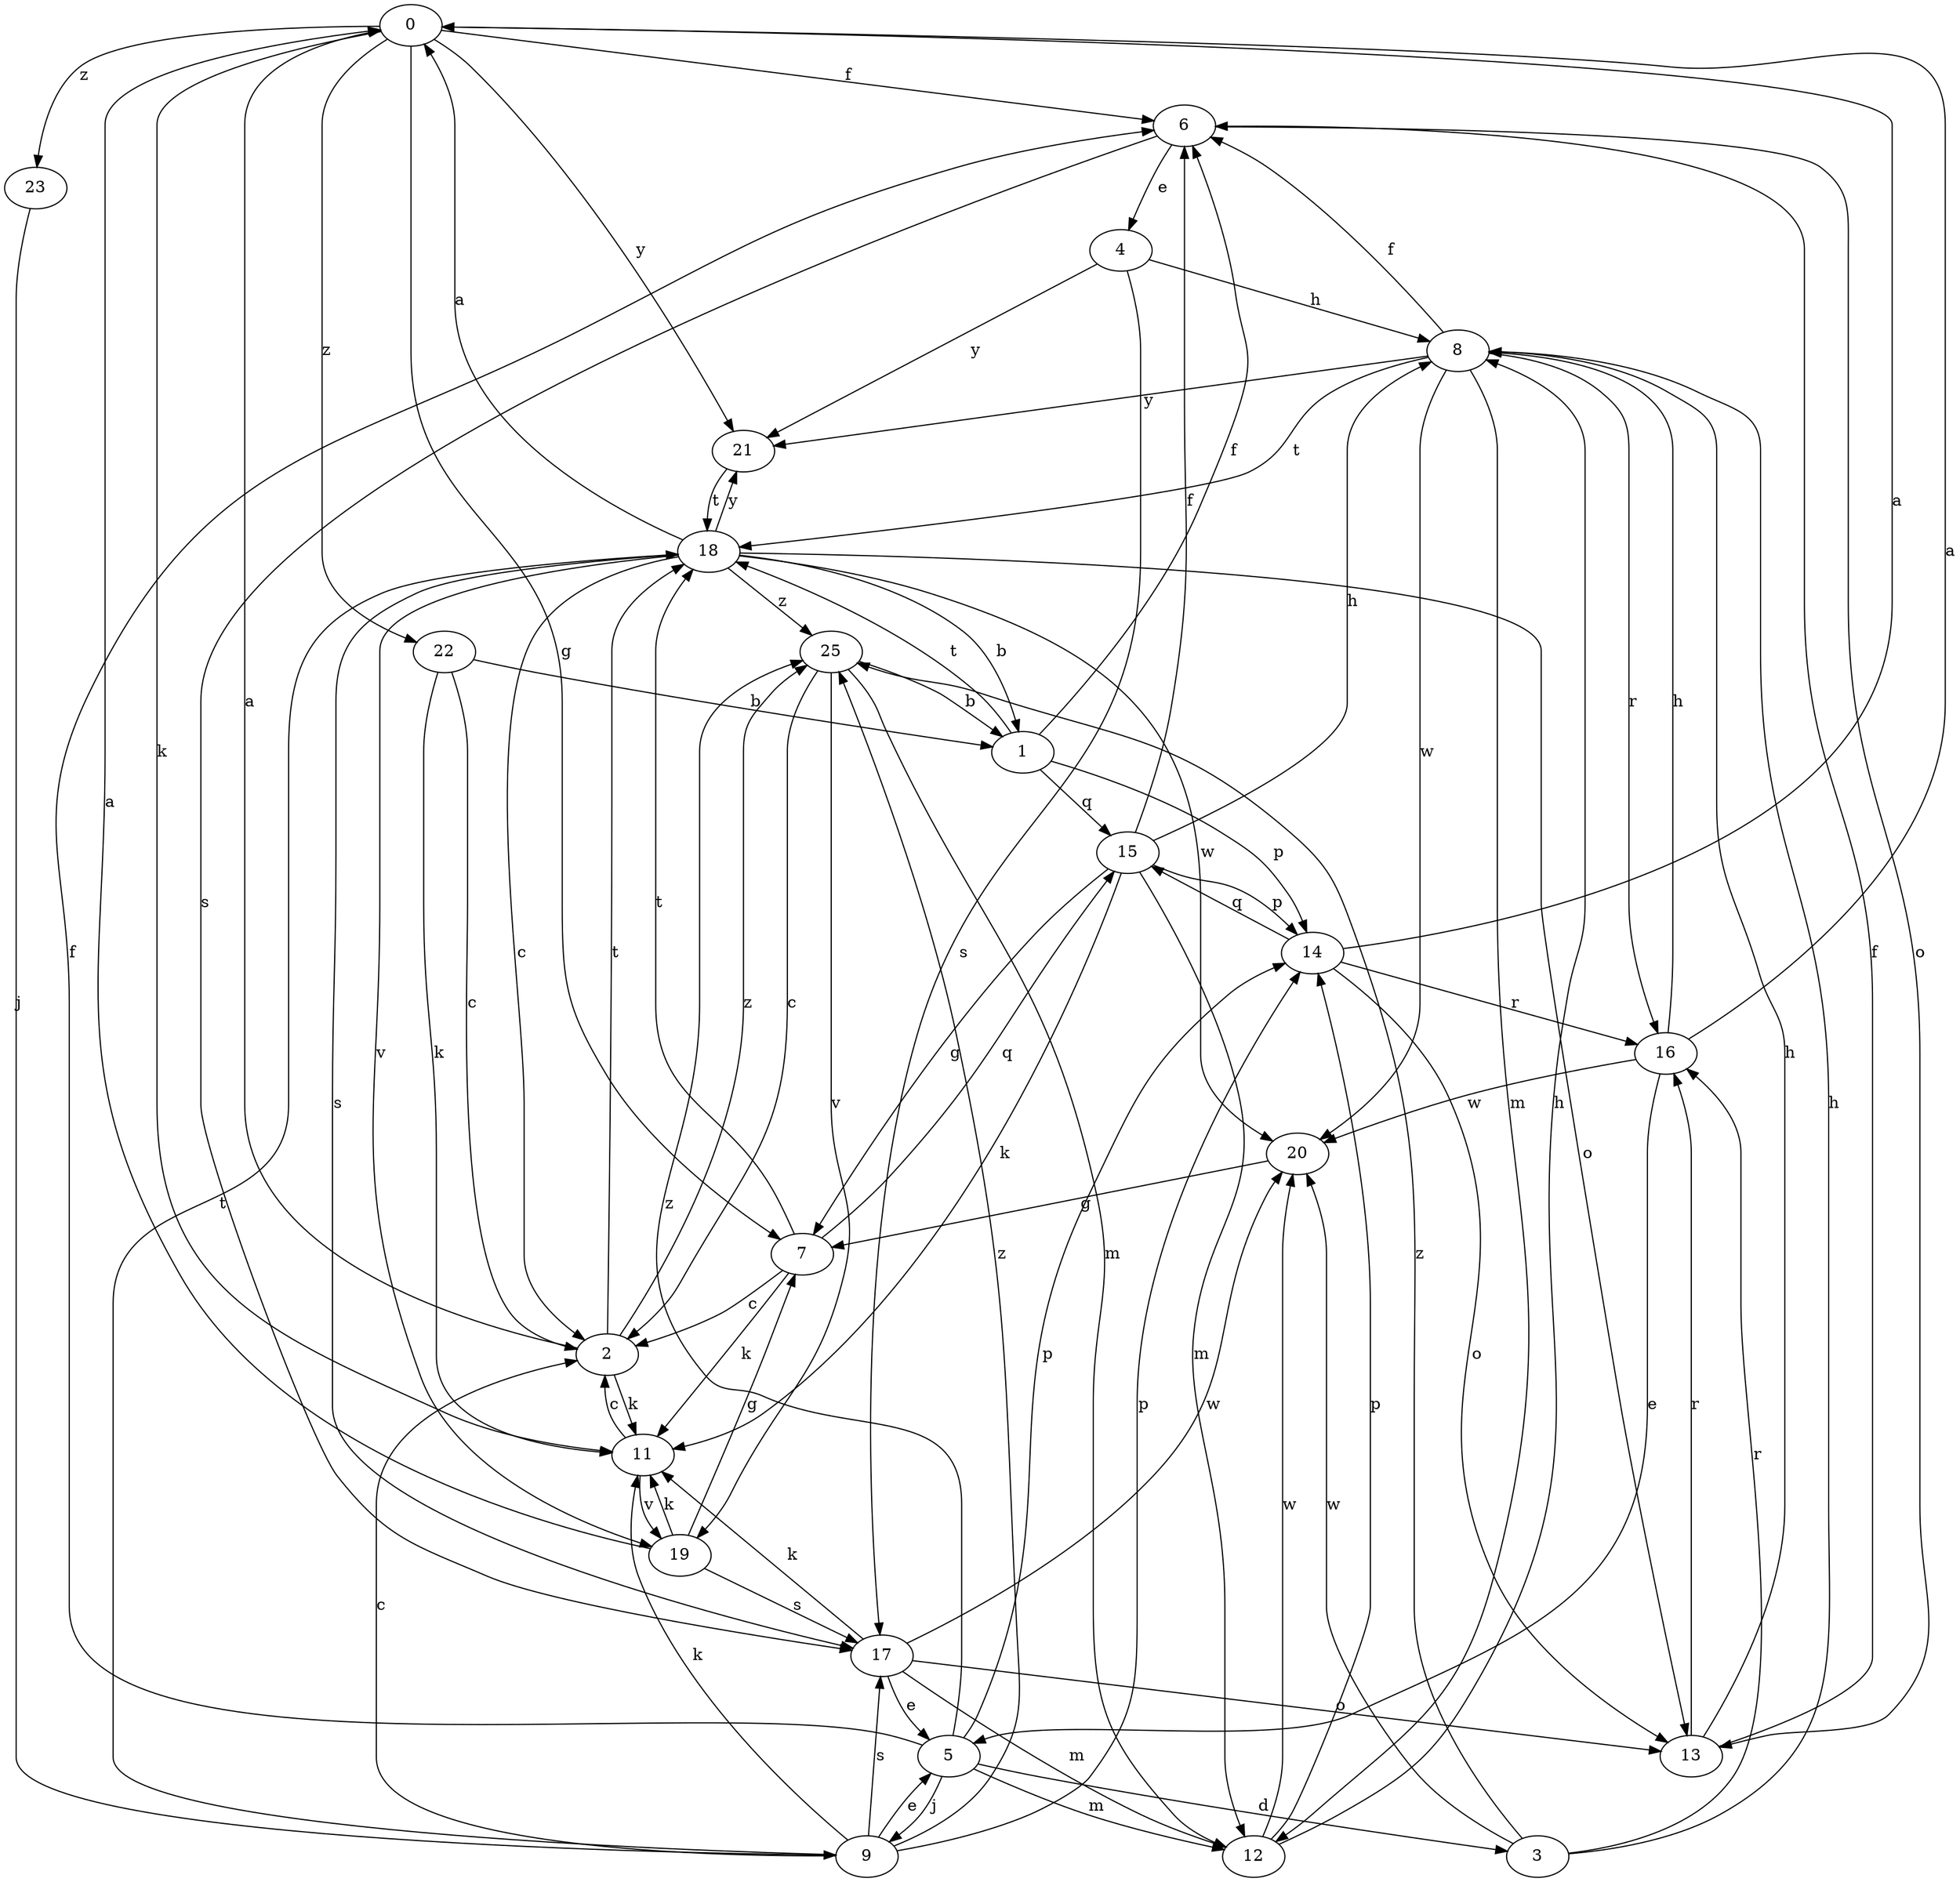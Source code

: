 strict digraph  {
0;
1;
2;
3;
4;
5;
6;
7;
8;
9;
11;
12;
13;
14;
15;
16;
17;
18;
19;
20;
21;
22;
23;
25;
0 -> 6  [label=f];
0 -> 7  [label=g];
0 -> 11  [label=k];
0 -> 21  [label=y];
0 -> 22  [label=z];
0 -> 23  [label=z];
1 -> 6  [label=f];
1 -> 14  [label=p];
1 -> 15  [label=q];
1 -> 18  [label=t];
2 -> 0  [label=a];
2 -> 11  [label=k];
2 -> 18  [label=t];
2 -> 25  [label=z];
3 -> 8  [label=h];
3 -> 16  [label=r];
3 -> 20  [label=w];
3 -> 25  [label=z];
4 -> 8  [label=h];
4 -> 17  [label=s];
4 -> 21  [label=y];
5 -> 3  [label=d];
5 -> 6  [label=f];
5 -> 9  [label=j];
5 -> 12  [label=m];
5 -> 14  [label=p];
5 -> 25  [label=z];
6 -> 4  [label=e];
6 -> 13  [label=o];
6 -> 17  [label=s];
7 -> 2  [label=c];
7 -> 11  [label=k];
7 -> 15  [label=q];
7 -> 18  [label=t];
8 -> 6  [label=f];
8 -> 12  [label=m];
8 -> 16  [label=r];
8 -> 18  [label=t];
8 -> 20  [label=w];
8 -> 21  [label=y];
9 -> 2  [label=c];
9 -> 5  [label=e];
9 -> 11  [label=k];
9 -> 14  [label=p];
9 -> 17  [label=s];
9 -> 18  [label=t];
9 -> 25  [label=z];
11 -> 2  [label=c];
11 -> 19  [label=v];
12 -> 8  [label=h];
12 -> 14  [label=p];
12 -> 20  [label=w];
13 -> 6  [label=f];
13 -> 8  [label=h];
13 -> 16  [label=r];
14 -> 0  [label=a];
14 -> 13  [label=o];
14 -> 15  [label=q];
14 -> 16  [label=r];
15 -> 6  [label=f];
15 -> 7  [label=g];
15 -> 8  [label=h];
15 -> 11  [label=k];
15 -> 12  [label=m];
15 -> 14  [label=p];
16 -> 0  [label=a];
16 -> 5  [label=e];
16 -> 8  [label=h];
16 -> 20  [label=w];
17 -> 5  [label=e];
17 -> 11  [label=k];
17 -> 12  [label=m];
17 -> 13  [label=o];
17 -> 20  [label=w];
18 -> 0  [label=a];
18 -> 1  [label=b];
18 -> 2  [label=c];
18 -> 13  [label=o];
18 -> 17  [label=s];
18 -> 19  [label=v];
18 -> 20  [label=w];
18 -> 21  [label=y];
18 -> 25  [label=z];
19 -> 0  [label=a];
19 -> 7  [label=g];
19 -> 11  [label=k];
19 -> 17  [label=s];
20 -> 7  [label=g];
21 -> 18  [label=t];
22 -> 1  [label=b];
22 -> 2  [label=c];
22 -> 11  [label=k];
23 -> 9  [label=j];
25 -> 1  [label=b];
25 -> 2  [label=c];
25 -> 12  [label=m];
25 -> 19  [label=v];
}
